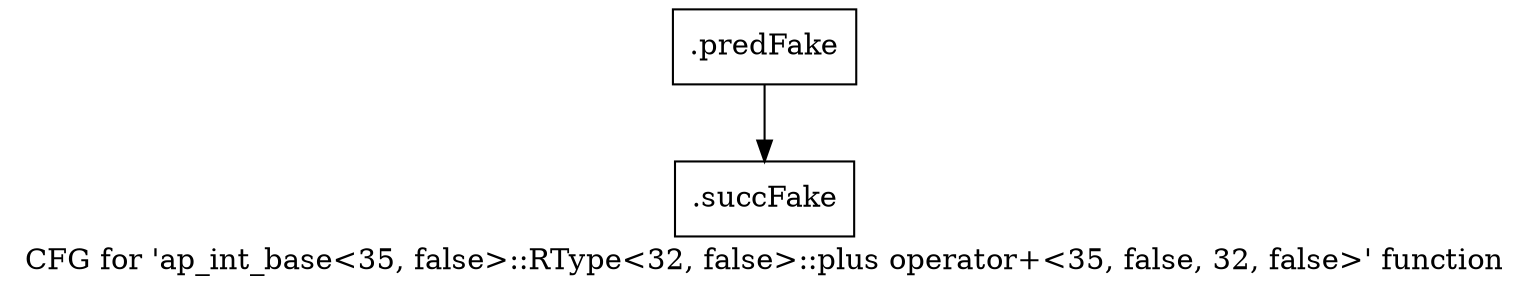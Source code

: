 digraph "CFG for 'ap_int_base\<35, false\>::RType\<32, false\>::plus operator+\<35, false, 32, false\>' function" {
	label="CFG for 'ap_int_base\<35, false\>::RType\<32, false\>::plus operator+\<35, false, 32, false\>' function";

	Node0x5cc0400 [shape=record,filename="",linenumber="",label="{.predFake}"];
	Node0x5cc0400 -> Node0x6155980[ callList="" memoryops="" filename="/mnt/xilinx/Vitis_HLS/2021.2/include/ap_int_base.h" execusionnum="725"];
	Node0x6155980 [shape=record,filename="/mnt/xilinx/Vitis_HLS/2021.2/include/ap_int_base.h",linenumber="1540",label="{.succFake}"];
}
